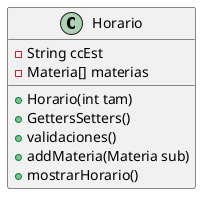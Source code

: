 @startuml Horario
class Horario {
    - String ccEst
    - Materia[] materias

    + Horario(int tam)
    + GettersSetters()
    + validaciones()
    + addMateria(Materia sub)
    + mostrarHorario()
}
@enduml